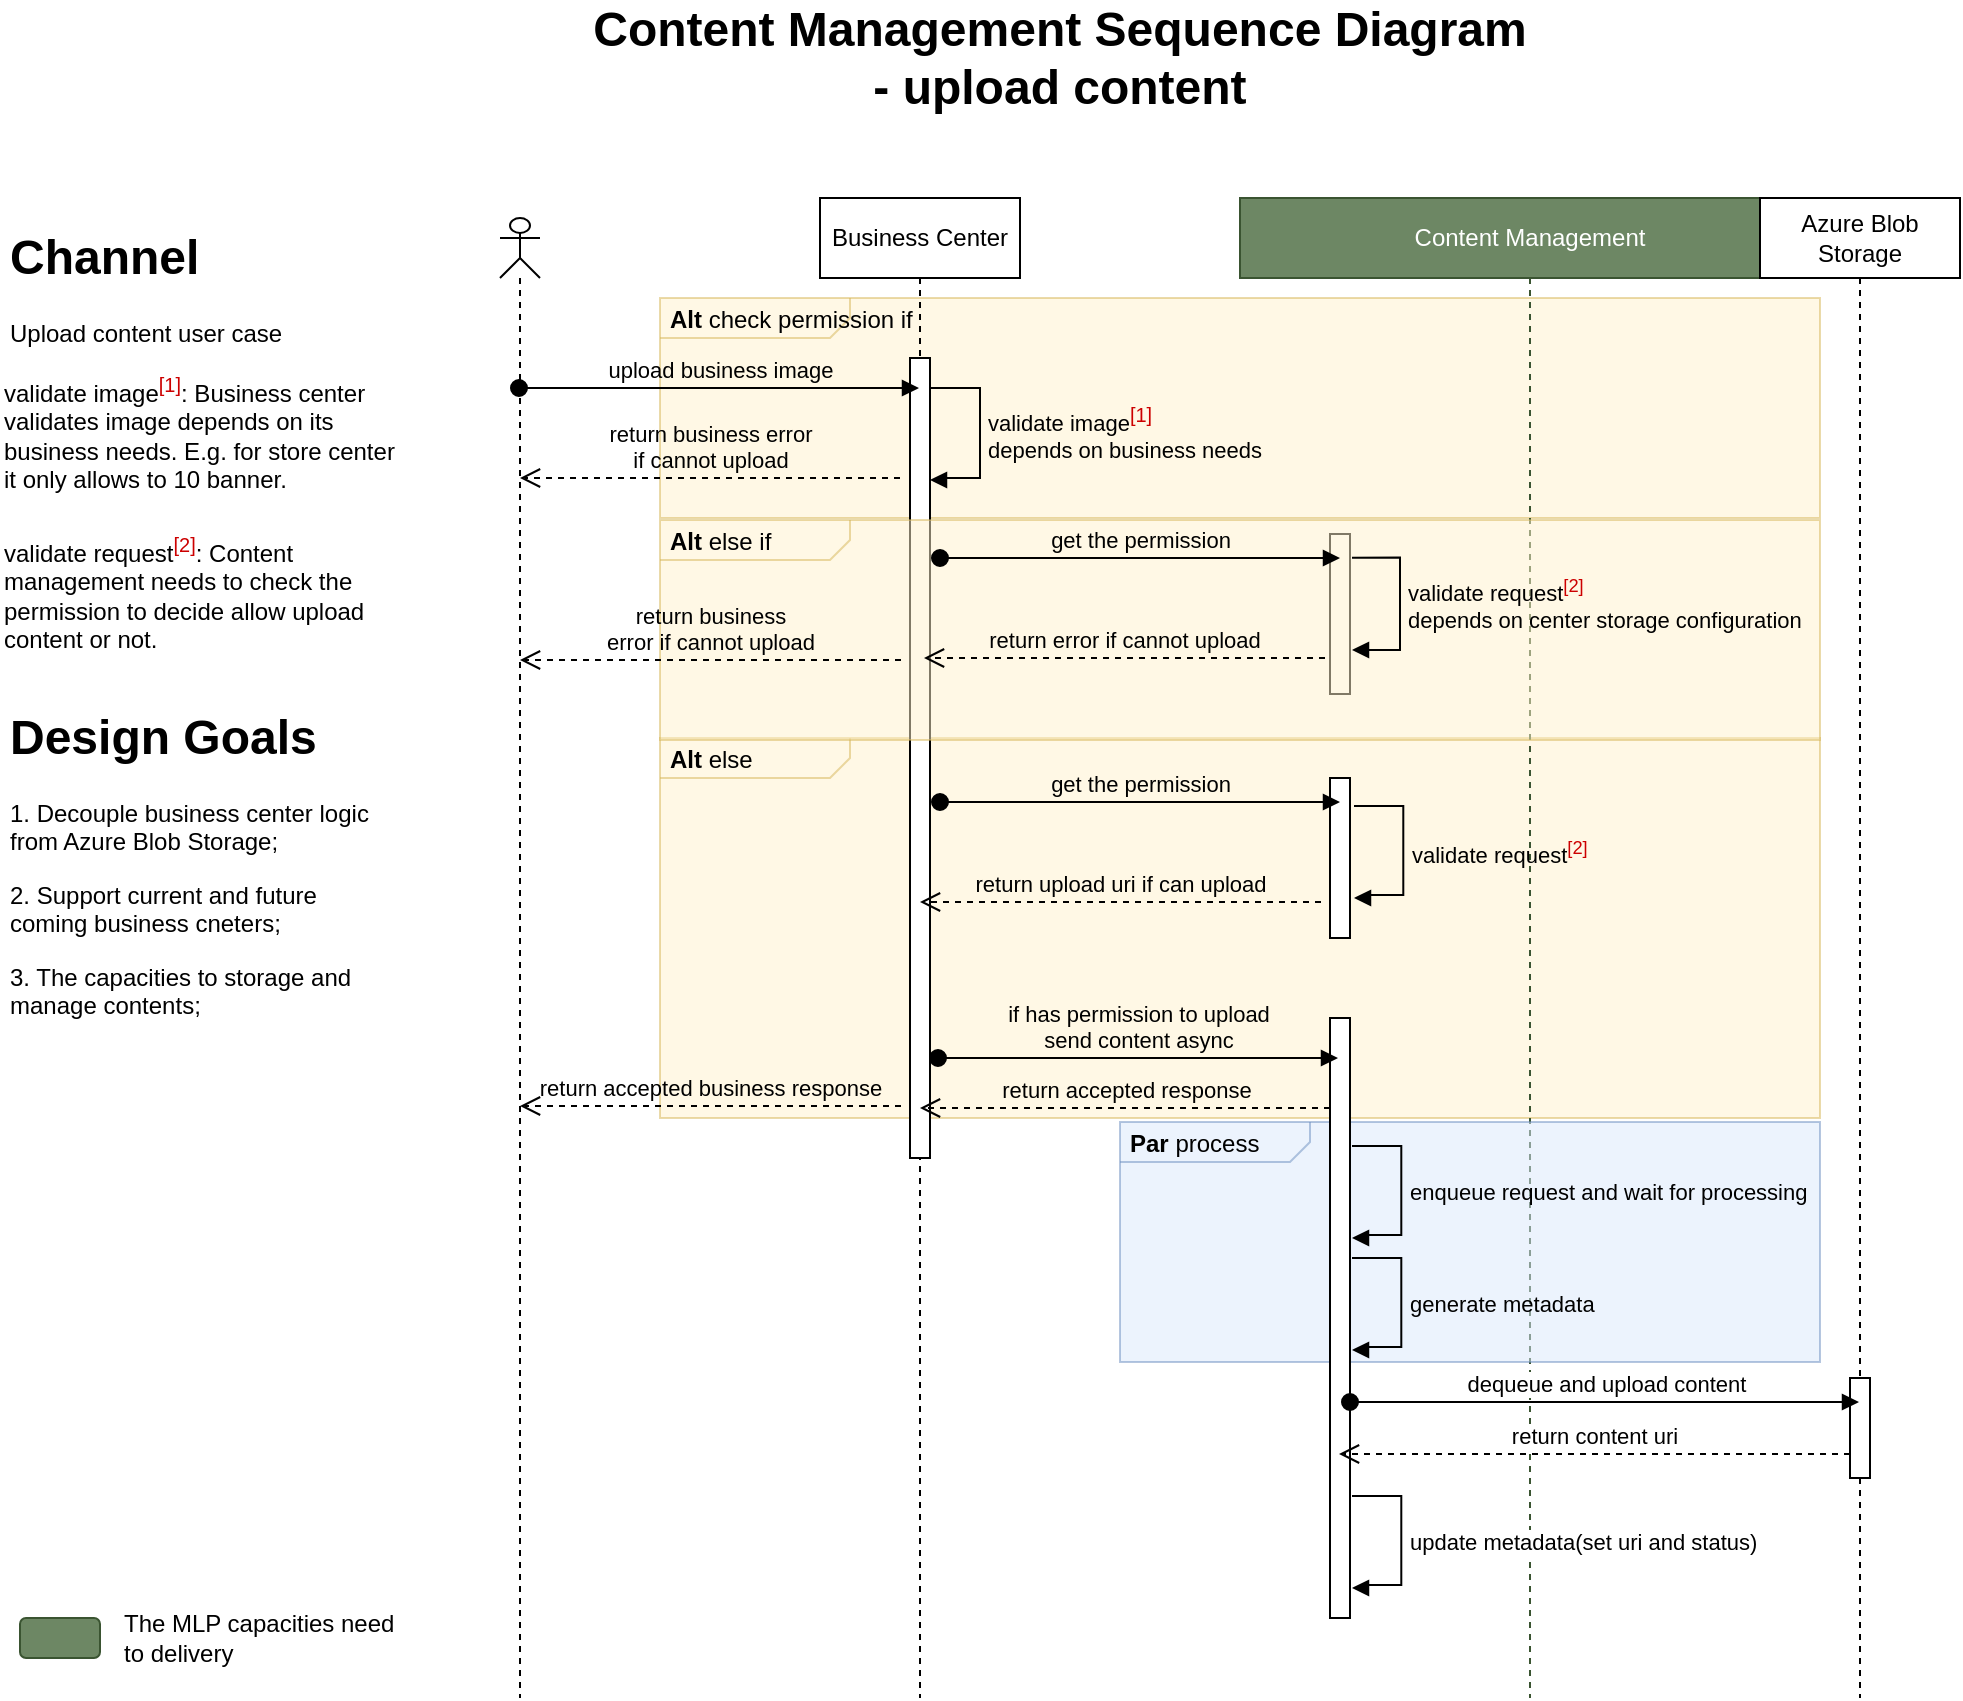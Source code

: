 <mxfile type="github" version="12.5.1" pages="2">
  <diagram id="Se-Glehy01dl6wNR-q-G" name="Uploading User Case">
    <mxGraphModel grid="1" shadow="0" math="0" pageHeight="1169" pageWidth="827" pageScale="1" page="1" fold="1" arrows="1" connect="1" tooltips="1" guides="1" gridSize="10" dy="774" dx="3672">
      <root>
        <mxCell id="0"/>
        <mxCell id="1" parent="0"/>
        <mxCell id="lDLZ59sCFjgZFas71iTA-2" value="&lt;p style=&quot;margin: 0px ; margin-top: 4px ; margin-left: 5px ; text-align: left&quot;&gt;&lt;b&gt;Alt&lt;/b&gt; else&lt;/p&gt;" parent="1" vertex="1" style="html=1;shape=mxgraph.sysml.package;overflow=fill;labelX=95;align=left;spacingLeft=5;verticalAlign=top;spacingTop=-3;fillColor=#fff2cc;strokeColor=#d6b656;opacity=50;">
          <mxGeometry as="geometry" height="190" width="580" y="420" x="-2140"/>
        </mxCell>
        <mxCell id="fI2PRTh5zaHvBNYzc2sx-11" value="&lt;p style=&quot;margin: 0px ; margin-top: 4px ; margin-left: 5px ; text-align: left&quot;&gt;&lt;b&gt;Alt&lt;/b&gt;&amp;nbsp;check permission if&lt;/p&gt;" parent="1" vertex="1" style="html=1;shape=mxgraph.sysml.package;overflow=fill;labelX=95;align=left;spacingLeft=5;verticalAlign=top;spacingTop=-3;fillColor=#fff2cc;strokeColor=#d6b656;opacity=50;">
          <mxGeometry as="geometry" height="110" width="580" y="200" x="-2140"/>
        </mxCell>
        <mxCell id="fI2PRTh5zaHvBNYzc2sx-2" value="" parent="1" vertex="1" style="shape=umlLifeline;participant=umlActor;perimeter=lifelinePerimeter;whiteSpace=wrap;html=1;container=1;collapsible=0;recursiveResize=0;verticalAlign=top;spacingTop=36;labelBackgroundColor=#ffffff;outlineConnect=0;size=30;">
          <mxGeometry as="geometry" height="740" width="20" y="160" x="-2220"/>
        </mxCell>
        <mxCell id="fI2PRTh5zaHvBNYzc2sx-3" value="Business Center" parent="1" vertex="1" style="shape=umlLifeline;perimeter=lifelinePerimeter;whiteSpace=wrap;html=1;container=1;collapsible=0;recursiveResize=0;outlineConnect=0;">
          <mxGeometry as="geometry" height="750" width="100" y="150" x="-2060"/>
        </mxCell>
        <mxCell id="fI2PRTh5zaHvBNYzc2sx-9" value="" parent="fI2PRTh5zaHvBNYzc2sx-3" vertex="1" style="html=1;points=[];perimeter=orthogonalPerimeter;">
          <mxGeometry as="geometry" height="400" width="10" y="80" x="45"/>
        </mxCell>
        <mxCell id="fI2PRTh5zaHvBNYzc2sx-4" value="Content Management" parent="1" vertex="1" style="shape=umlLifeline;perimeter=lifelinePerimeter;whiteSpace=wrap;html=1;container=1;collapsible=0;recursiveResize=0;outlineConnect=0;fillColor=#6d8764;strokeColor=#3A5431;fontColor=#ffffff;">
          <mxGeometry as="geometry" height="750" width="290" y="150" x="-1850"/>
        </mxCell>
        <mxCell id="fI2PRTh5zaHvBNYzc2sx-18" value="" parent="fI2PRTh5zaHvBNYzc2sx-4" vertex="1" style="html=1;points=[];perimeter=orthogonalPerimeter;">
          <mxGeometry as="geometry" height="80" width="10" y="168" x="45"/>
        </mxCell>
        <mxCell id="lDLZ59sCFjgZFas71iTA-1" value="&lt;p style=&quot;margin: 0px ; margin-top: 4px ; margin-left: 5px ; text-align: left&quot;&gt;&lt;b&gt;Alt&lt;/b&gt; else if&lt;/p&gt;" parent="fI2PRTh5zaHvBNYzc2sx-4" vertex="1" style="html=1;shape=mxgraph.sysml.package;overflow=fill;labelX=95;align=left;spacingLeft=5;verticalAlign=top;spacingTop=-3;fillColor=#fff2cc;strokeColor=#d6b656;opacity=50;">
          <mxGeometry as="geometry" height="110" width="580" y="161" x="-290"/>
        </mxCell>
        <mxCell id="fI2PRTh5zaHvBNYzc2sx-5" value="Azure Blob Storage" parent="1" vertex="1" style="shape=umlLifeline;perimeter=lifelinePerimeter;whiteSpace=wrap;html=1;container=1;collapsible=0;recursiveResize=0;outlineConnect=0;">
          <mxGeometry as="geometry" height="750" width="100" y="150" x="-1590"/>
        </mxCell>
        <mxCell id="fI2PRTh5zaHvBNYzc2sx-37" value="&lt;p style=&quot;margin: 0px ; margin-top: 4px ; margin-left: 5px ; text-align: left&quot;&gt;&lt;b&gt;Par&lt;/b&gt;&amp;nbsp;process&lt;/p&gt;" parent="fI2PRTh5zaHvBNYzc2sx-5" vertex="1" style="html=1;shape=mxgraph.sysml.package;overflow=fill;labelX=95;align=left;spacingLeft=5;verticalAlign=top;spacingTop=-3;fillColor=#dae8fc;strokeColor=#6c8ebf;opacity=50;">
          <mxGeometry as="geometry" height="120" width="350" y="462" x="-320"/>
        </mxCell>
        <mxCell id="fI2PRTh5zaHvBNYzc2sx-31" value="" parent="fI2PRTh5zaHvBNYzc2sx-5" vertex="1" style="html=1;points=[];perimeter=orthogonalPerimeter;">
          <mxGeometry as="geometry" height="50" width="10" y="590" x="45"/>
        </mxCell>
        <mxCell id="fI2PRTh5zaHvBNYzc2sx-6" value="&lt;h1&gt;Channel&lt;/h1&gt;&lt;p&gt;Upload content user case&lt;/p&gt;" parent="1" vertex="1" style="text;html=1;strokeColor=none;fillColor=none;spacing=5;spacingTop=-20;whiteSpace=wrap;overflow=hidden;rounded=0;">
          <mxGeometry as="geometry" height="71" width="190" y="160" x="-2470"/>
        </mxCell>
        <mxCell id="fI2PRTh5zaHvBNYzc2sx-7" value="&lt;font style=&quot;font-size: 24px&quot;&gt;&lt;b&gt;Content Management Sequence Diagram&lt;br&gt;- upload content&lt;br&gt;&lt;/b&gt;&lt;/font&gt;" parent="1" vertex="1" style="text;html=1;strokeColor=none;fillColor=none;align=center;verticalAlign=middle;whiteSpace=wrap;rounded=0;">
          <mxGeometry as="geometry" height="20" width="520" y="70" x="-2200"/>
        </mxCell>
        <mxCell id="fI2PRTh5zaHvBNYzc2sx-8" value="upload business image" parent="1" style="html=1;verticalAlign=bottom;startArrow=oval;startFill=1;endArrow=block;startSize=8;labelBackgroundColor=none;" edge="1">
          <mxGeometry as="geometry" width="60" relative="1">
            <mxPoint as="sourcePoint" y="245" x="-2210.5"/>
            <mxPoint as="targetPoint" y="245" x="-2010.5"/>
            <Array as="points">
              <mxPoint y="245" x="-2120"/>
            </Array>
          </mxGeometry>
        </mxCell>
        <mxCell id="fI2PRTh5zaHvBNYzc2sx-12" value="return business error &lt;br&gt;if cannot upload" parent="1" style="html=1;verticalAlign=bottom;endArrow=open;dashed=1;endSize=8;labelBackgroundColor=none;" edge="1" target="fI2PRTh5zaHvBNYzc2sx-2">
          <mxGeometry as="geometry" relative="1">
            <mxPoint as="sourcePoint" y="290" x="-2020"/>
            <mxPoint as="targetPoint" y="290" x="-2100"/>
          </mxGeometry>
        </mxCell>
        <mxCell id="fI2PRTh5zaHvBNYzc2sx-16" value="validate image&lt;sup&gt;&lt;font color=&quot;#cc0000&quot; style=&quot;font-size: 10px&quot;&gt;[1]&lt;/font&gt;&lt;/sup&gt;&amp;nbsp;&lt;br&gt;depends on business needs&amp;nbsp;" parent="1" style="edgeStyle=orthogonalEdgeStyle;html=1;align=left;spacingLeft=2;endArrow=block;rounded=0;labelBackgroundColor=none;" edge="1">
          <mxGeometry as="geometry" relative="1">
            <mxPoint as="sourcePoint" y="245" x="-2005"/>
            <Array as="points">
              <mxPoint y="245" x="-1980"/>
              <mxPoint y="290" x="-1980"/>
              <mxPoint y="290" x="-2000"/>
              <mxPoint y="291" x="-2000"/>
            </Array>
            <mxPoint as="targetPoint" y="291" x="-2005"/>
          </mxGeometry>
        </mxCell>
        <mxCell id="fI2PRTh5zaHvBNYzc2sx-17" value="get the permission" parent="1" style="html=1;verticalAlign=bottom;startArrow=oval;startFill=1;endArrow=block;startSize=8;labelBackgroundColor=none;" edge="1">
          <mxGeometry as="geometry" width="60" relative="1">
            <mxPoint as="sourcePoint" y="330" x="-2000"/>
            <mxPoint as="targetPoint" y="330" x="-1800"/>
            <Array as="points">
              <mxPoint y="330" x="-1909.5"/>
            </Array>
          </mxGeometry>
        </mxCell>
        <mxCell id="fI2PRTh5zaHvBNYzc2sx-20" value="validate request&lt;sup&gt;&lt;font color=&quot;#cc0000&quot;&gt;[2]&lt;/font&gt;&lt;/sup&gt;&amp;nbsp;&lt;br&gt;depends on center storage configuration&amp;nbsp;" parent="1" style="edgeStyle=orthogonalEdgeStyle;html=1;align=left;spacingLeft=2;endArrow=block;rounded=0;labelBackgroundColor=none;" edge="1">
          <mxGeometry as="geometry" relative="1">
            <mxPoint as="sourcePoint" y="329.833" x="-1793.997"/>
            <Array as="points">
              <mxPoint y="330" x="-1770"/>
              <mxPoint y="376" x="-1770"/>
              <mxPoint y="376" x="-1790"/>
            </Array>
            <mxPoint as="targetPoint" y="376" x="-1794"/>
          </mxGeometry>
        </mxCell>
        <mxCell id="fI2PRTh5zaHvBNYzc2sx-21" value="return error if cannot upload" parent="1" style="html=1;verticalAlign=bottom;endArrow=open;dashed=1;endSize=8;labelBackgroundColor=none;" edge="1">
          <mxGeometry as="geometry" relative="1">
            <mxPoint as="sourcePoint" y="380" x="-1807.5"/>
            <mxPoint as="targetPoint" y="380" x="-2008"/>
          </mxGeometry>
        </mxCell>
        <mxCell id="fI2PRTh5zaHvBNYzc2sx-22" value="" parent="1" vertex="1" style="html=1;points=[];perimeter=orthogonalPerimeter;">
          <mxGeometry as="geometry" height="80" width="10" y="440" x="-1805"/>
        </mxCell>
        <mxCell id="fI2PRTh5zaHvBNYzc2sx-23" value="get the permission" parent="1" style="html=1;verticalAlign=bottom;startArrow=oval;startFill=1;endArrow=block;startSize=8;labelBackgroundColor=none;" edge="1">
          <mxGeometry as="geometry" width="60" relative="1">
            <mxPoint as="sourcePoint" y="452" x="-2000"/>
            <mxPoint as="targetPoint" y="452" x="-1800"/>
            <Array as="points">
              <mxPoint y="452" x="-1909.5"/>
            </Array>
          </mxGeometry>
        </mxCell>
        <mxCell id="fI2PRTh5zaHvBNYzc2sx-24" value="return upload uri if can upload" parent="1" style="html=1;verticalAlign=bottom;endArrow=open;dashed=1;endSize=8;labelBackgroundColor=none;" edge="1">
          <mxGeometry as="geometry" relative="1">
            <mxPoint as="sourcePoint" y="502" x="-1809.5"/>
            <mxPoint as="targetPoint" y="502" x="-2010"/>
          </mxGeometry>
        </mxCell>
        <mxCell id="fI2PRTh5zaHvBNYzc2sx-25" value="validate request&lt;sup&gt;&lt;font color=&quot;#cc0000&quot;&gt;[2]&lt;/font&gt;&lt;/sup&gt;&amp;nbsp;&lt;br&gt;" parent="1" style="edgeStyle=orthogonalEdgeStyle;html=1;align=left;spacingLeft=2;endArrow=block;rounded=0;labelBackgroundColor=none;" edge="1">
          <mxGeometry as="geometry" relative="1">
            <mxPoint as="sourcePoint" y="454" x="-1793"/>
            <Array as="points">
              <mxPoint y="453.5" x="-1768.33"/>
              <mxPoint y="498.5" x="-1768.33"/>
              <mxPoint y="498.5" x="-1788.33"/>
              <mxPoint y="499.5" x="-1788.33"/>
            </Array>
            <mxPoint as="targetPoint" y="500" x="-1793"/>
          </mxGeometry>
        </mxCell>
        <mxCell id="fI2PRTh5zaHvBNYzc2sx-27" value="" parent="1" vertex="1" style="html=1;points=[];perimeter=orthogonalPerimeter;">
          <mxGeometry as="geometry" height="300" width="10" y="560" x="-1805"/>
        </mxCell>
        <mxCell id="fI2PRTh5zaHvBNYzc2sx-28" value="if has permission to upload &lt;br&gt;send content async" parent="1" style="html=1;verticalAlign=bottom;startArrow=oval;startFill=1;endArrow=block;startSize=8;labelBackgroundColor=none;" edge="1">
          <mxGeometry as="geometry" width="60" relative="1">
            <mxPoint as="sourcePoint" y="580" x="-2001"/>
            <mxPoint as="targetPoint" y="580" x="-1801"/>
            <Array as="points">
              <mxPoint y="580" x="-1910.5"/>
            </Array>
          </mxGeometry>
        </mxCell>
        <mxCell id="fI2PRTh5zaHvBNYzc2sx-30" value="enqueue request and&amp;nbsp;wait&amp;nbsp;for&amp;nbsp;processing&amp;nbsp;" parent="1" style="edgeStyle=orthogonalEdgeStyle;html=1;align=left;spacingLeft=2;endArrow=block;rounded=0;labelBackgroundColor=none;" edge="1">
          <mxGeometry as="geometry" relative="1">
            <mxPoint as="sourcePoint" y="624" x="-1794"/>
            <Array as="points">
              <mxPoint y="623.5" x="-1769.33"/>
              <mxPoint y="668.5" x="-1769.33"/>
              <mxPoint y="668.5" x="-1789.33"/>
              <mxPoint y="669.5" x="-1789.33"/>
            </Array>
            <mxPoint as="targetPoint" y="670" x="-1794"/>
          </mxGeometry>
        </mxCell>
        <mxCell id="fI2PRTh5zaHvBNYzc2sx-32" value="dequeue and upload content" parent="1" style="html=1;verticalAlign=bottom;startArrow=oval;startFill=1;endArrow=block;startSize=8;" edge="1">
          <mxGeometry as="geometry" width="60" relative="1">
            <mxPoint as="sourcePoint" y="752" x="-1795"/>
            <mxPoint as="targetPoint" y="752" x="-1540.5"/>
            <Array as="points">
              <mxPoint y="752" x="-1704.5"/>
            </Array>
          </mxGeometry>
        </mxCell>
        <mxCell id="fI2PRTh5zaHvBNYzc2sx-33" value="return content uri" parent="1" style="html=1;verticalAlign=bottom;endArrow=open;dashed=1;endSize=8;" edge="1">
          <mxGeometry as="geometry" relative="1">
            <mxPoint as="sourcePoint" y="778" x="-1545"/>
            <mxPoint as="targetPoint" y="778" x="-1800.5"/>
          </mxGeometry>
        </mxCell>
        <mxCell id="fI2PRTh5zaHvBNYzc2sx-34" value="generate metadata" parent="1" style="edgeStyle=orthogonalEdgeStyle;html=1;align=left;spacingLeft=2;endArrow=block;rounded=0;labelBackgroundColor=none;" edge="1">
          <mxGeometry as="geometry" relative="1">
            <mxPoint as="sourcePoint" y="680" x="-1794"/>
            <Array as="points">
              <mxPoint y="679.5" x="-1769.33"/>
              <mxPoint y="724.5" x="-1769.33"/>
              <mxPoint y="724.5" x="-1789.33"/>
              <mxPoint y="725.5" x="-1789.33"/>
            </Array>
            <mxPoint as="targetPoint" y="726" x="-1794"/>
          </mxGeometry>
        </mxCell>
        <mxCell id="fI2PRTh5zaHvBNYzc2sx-35" value="return accepted response" parent="1" style="html=1;verticalAlign=bottom;endArrow=open;dashed=1;endSize=8;labelBackgroundColor=none;" edge="1">
          <mxGeometry as="geometry" relative="1">
            <mxPoint as="sourcePoint" y="605" x="-1805"/>
            <mxPoint as="targetPoint" y="605" x="-2010"/>
          </mxGeometry>
        </mxCell>
        <mxCell id="fI2PRTh5zaHvBNYzc2sx-36" value="update metadata(set uri and status)" parent="1" style="edgeStyle=orthogonalEdgeStyle;html=1;align=left;spacingLeft=2;endArrow=block;rounded=0;" edge="1">
          <mxGeometry as="geometry" relative="1">
            <mxPoint as="sourcePoint" y="799" x="-1794"/>
            <Array as="points">
              <mxPoint y="798.5" x="-1769.33"/>
              <mxPoint y="843.5" x="-1769.33"/>
              <mxPoint y="843.5" x="-1789.33"/>
              <mxPoint y="844.5" x="-1789.33"/>
            </Array>
            <mxPoint as="targetPoint" y="845" x="-1794"/>
          </mxGeometry>
        </mxCell>
        <mxCell id="fI2PRTh5zaHvBNYzc2sx-39" value="return business &lt;br&gt;error if cannot upload" parent="1" style="html=1;verticalAlign=bottom;endArrow=open;dashed=1;endSize=8;labelBackgroundColor=none;" edge="1">
          <mxGeometry as="geometry" relative="1">
            <mxPoint as="sourcePoint" y="381" x="-2019.5"/>
            <mxPoint as="targetPoint" y="381" x="-2210"/>
          </mxGeometry>
        </mxCell>
        <mxCell id="fI2PRTh5zaHvBNYzc2sx-41" value="return accepted business response" parent="1" style="html=1;verticalAlign=bottom;endArrow=open;dashed=1;endSize=8;labelBackgroundColor=none;" edge="1">
          <mxGeometry as="geometry" relative="1">
            <mxPoint as="sourcePoint" y="604" x="-2019.5"/>
            <mxPoint as="targetPoint" y="604" x="-2210"/>
          </mxGeometry>
        </mxCell>
        <mxCell id="PvR2-Of-hzqEuAxM7F6R-1" value="validate image&lt;sup&gt;&lt;font color=&quot;#cc0000&quot;&gt;[1]&lt;/font&gt;&lt;/sup&gt;: Business center validates image depends on its business needs. E.g. for store center it only allows to 10 banner.&amp;nbsp;" parent="1" vertex="1" style="text;html=1;whiteSpace=wrap;">
          <mxGeometry as="geometry" height="80" width="200" y="231" x="-2470"/>
        </mxCell>
        <mxCell id="PvR2-Of-hzqEuAxM7F6R-2" value="validate request&lt;sup&gt;&lt;font color=&quot;#cc0000&quot;&gt;[2]&lt;/font&gt;&lt;/sup&gt;: Content management needs to check the permission to decide allow upload content or not." parent="1" vertex="1" style="text;html=1;whiteSpace=wrap;">
          <mxGeometry as="geometry" height="80" width="200" y="311" x="-2470"/>
        </mxCell>
        <mxCell id="U4m3X5Pd-2RmzHpy8CRf-1" value="&lt;h1&gt;Design Goals&lt;/h1&gt;&lt;p&gt;1. Decouple business center logic from Azure Blob Storage;&lt;/p&gt;&lt;p&gt;2. Support current and future coming business cneters; &amp;nbsp;&lt;/p&gt;&lt;p&gt;3. The capacities to storage and manage contents;&lt;/p&gt;" parent="1" vertex="1" style="text;html=1;strokeColor=none;fillColor=none;spacing=5;spacingTop=-20;whiteSpace=wrap;overflow=hidden;rounded=0;">
          <mxGeometry as="geometry" height="170" width="190" y="400" x="-2470"/>
        </mxCell>
        <mxCell id="U4m3X5Pd-2RmzHpy8CRf-2" value="" parent="1" vertex="1" style="rounded=1;whiteSpace=wrap;html=1;fillColor=#6d8764;strokeColor=#3A5431;fontColor=#ffffff;">
          <mxGeometry as="geometry" height="20" width="40" y="860" x="-2460"/>
        </mxCell>
        <mxCell id="U4m3X5Pd-2RmzHpy8CRf-3" value="The MLP capacities need to delivery" parent="1" vertex="1" style="text;html=1;strokeColor=none;fillColor=none;align=left;verticalAlign=middle;whiteSpace=wrap;rounded=0;">
          <mxGeometry as="geometry" height="30" width="150" y="855" x="-2410"/>
        </mxCell>
      </root>
    </mxGraphModel>
  </diagram>
  <diagram id="jyZ-UgAI93Bx1oLYN5VF" name="Uploading Flow">
    <mxGraphModel grid="1" shadow="0" math="0" pageHeight="1169" pageWidth="827" pageScale="1" page="1" fold="1" arrows="1" connect="1" tooltips="1" guides="1" gridSize="10" dy="774" dx="1191">
      <root>
        <mxCell id="dsQxGTqZnhhS0Hhq-feO-0"/>
        <mxCell id="dsQxGTqZnhhS0Hhq-feO-1" parent="dsQxGTqZnhhS0Hhq-feO-0"/>
        <mxCell id="Udotl3SnngNRSzQwj5J_-15" value="" parent="dsQxGTqZnhhS0Hhq-feO-1" vertex="1" style="rounded=0;whiteSpace=wrap;html=1;">
          <mxGeometry as="geometry" height="230" width="1400" y="100" x="150"/>
        </mxCell>
        <mxCell id="dsQxGTqZnhhS0Hhq-feO-4" value="Content Working Flow" parent="dsQxGTqZnhhS0Hhq-feO-1" vertex="1" style="rounded=0;whiteSpace=wrap;html=1;">
          <mxGeometry as="geometry" height="30" width="1400" y="70" x="150"/>
        </mxCell>
        <mxCell id="Xnf22G6UInGDL0EMW7Zc-5" value="待审批" parent="dsQxGTqZnhhS0Hhq-feO-1" vertex="1" style="rounded=1;whiteSpace=wrap;html=1;">
          <mxGeometry as="geometry" height="30" width="130" y="230" x="273"/>
        </mxCell>
        <mxCell id="Xnf22G6UInGDL0EMW7Zc-10" value="已审批未发布" parent="dsQxGTqZnhhS0Hhq-feO-1" vertex="1" style="rounded=1;whiteSpace=wrap;html=1;">
          <mxGeometry as="geometry" height="30" width="130" y="230" x="498"/>
        </mxCell>
        <mxCell id="nNc08ZOLp3TUry_A3uPC-3" value="审批通过" parent="dsQxGTqZnhhS0Hhq-feO-1" vertex="1" style="text;html=1;strokeColor=none;fillColor=none;align=center;verticalAlign=middle;whiteSpace=wrap;rounded=0;">
          <mxGeometry as="geometry" height="30" width="90" y="190" x="405"/>
        </mxCell>
        <mxCell id="nNc08ZOLp3TUry_A3uPC-4" value="" parent="dsQxGTqZnhhS0Hhq-feO-1" vertex="1" style="html=1;shadow=0;dashed=0;align=center;verticalAlign=middle;shape=mxgraph.arrows2.arrow;dy=0.67;dx=20;notch=0;">
          <mxGeometry as="geometry" height="20" width="70" y="235" x="415"/>
        </mxCell>
        <mxCell id="nNc08ZOLp3TUry_A3uPC-5" value="上传内容" parent="dsQxGTqZnhhS0Hhq-feO-1" vertex="1" style="text;html=1;strokeColor=none;fillColor=none;align=center;verticalAlign=middle;whiteSpace=wrap;rounded=0;">
          <mxGeometry as="geometry" height="30" width="90" y="190" x="178"/>
        </mxCell>
        <mxCell id="nNc08ZOLp3TUry_A3uPC-6" value="" parent="dsQxGTqZnhhS0Hhq-feO-1" vertex="1" style="html=1;shadow=0;dashed=0;align=center;verticalAlign=middle;shape=mxgraph.arrows2.arrow;dy=0.67;dx=20;notch=0;">
          <mxGeometry as="geometry" height="20" width="70" y="235" x="190"/>
        </mxCell>
        <mxCell id="Udotl3SnngNRSzQwj5J_-0" value="已发布" parent="dsQxGTqZnhhS0Hhq-feO-1" vertex="1" style="rounded=1;whiteSpace=wrap;html=1;">
          <mxGeometry as="geometry" height="30" width="130" y="230" x="949"/>
        </mxCell>
        <mxCell id="Udotl3SnngNRSzQwj5J_-1" value="业务配置" parent="dsQxGTqZnhhS0Hhq-feO-1" vertex="1" style="text;html=1;strokeColor=none;fillColor=none;align=center;verticalAlign=middle;whiteSpace=wrap;rounded=0;">
          <mxGeometry as="geometry" height="30" width="90" y="190" x="632"/>
        </mxCell>
        <mxCell id="Udotl3SnngNRSzQwj5J_-2" value="" parent="dsQxGTqZnhhS0Hhq-feO-1" vertex="1" style="html=1;shadow=0;dashed=0;align=center;verticalAlign=middle;shape=mxgraph.arrows2.arrow;dy=0.67;dx=20;notch=0;">
          <mxGeometry as="geometry" height="20" width="70" y="235" x="641"/>
        </mxCell>
        <mxCell id="Udotl3SnngNRSzQwj5J_-3" value="待生效" parent="dsQxGTqZnhhS0Hhq-feO-1" vertex="1" style="rounded=1;whiteSpace=wrap;html=1;">
          <mxGeometry as="geometry" height="30" width="130" y="230" x="724"/>
        </mxCell>
        <mxCell id="Udotl3SnngNRSzQwj5J_-4" value="" parent="dsQxGTqZnhhS0Hhq-feO-1" vertex="1" style="html=1;shadow=0;dashed=0;align=center;verticalAlign=middle;shape=mxgraph.arrows2.arrow;dy=0.67;dx=20;notch=0;">
          <mxGeometry as="geometry" height="20" width="70" y="235" x="866"/>
        </mxCell>
        <mxCell id="Udotl3SnngNRSzQwj5J_-5" value="业务审核&lt;br&gt;（人工或自动）&amp;nbsp;" parent="dsQxGTqZnhhS0Hhq-feO-1" vertex="1" style="text;html=1;strokeColor=none;fillColor=none;align=center;verticalAlign=middle;whiteSpace=wrap;rounded=0;">
          <mxGeometry as="geometry" height="30" width="102" y="190" x="853"/>
        </mxCell>
        <mxCell id="Udotl3SnngNRSzQwj5J_-14" parent="dsQxGTqZnhhS0Hhq-feO-1" style="edgeStyle=orthogonalEdgeStyle;rounded=0;orthogonalLoop=1;jettySize=auto;html=1;exitX=0.5;exitY=0;exitDx=0;exitDy=0;entryX=0.5;entryY=0;entryDx=0;entryDy=0;" edge="1" target="Udotl3SnngNRSzQwj5J_-1" source="Udotl3SnngNRSzQwj5J_-6">
          <mxGeometry as="geometry" relative="1">
            <Array as="points">
              <mxPoint y="160" x="1465"/>
              <mxPoint y="160" x="677"/>
            </Array>
          </mxGeometry>
        </mxCell>
        <mxCell id="Udotl3SnngNRSzQwj5J_-6" value="失效" parent="dsQxGTqZnhhS0Hhq-feO-1" vertex="1" style="rounded=1;whiteSpace=wrap;html=1;">
          <mxGeometry as="geometry" height="30" width="130" y="230" x="1400"/>
        </mxCell>
        <mxCell id="Udotl3SnngNRSzQwj5J_-7" value="" parent="dsQxGTqZnhhS0Hhq-feO-1" vertex="1" style="html=1;shadow=0;dashed=0;align=center;verticalAlign=middle;shape=mxgraph.arrows2.arrow;dy=0.67;dx=20;notch=0;">
          <mxGeometry as="geometry" height="20" width="70" y="235" x="1092"/>
        </mxCell>
        <mxCell id="Udotl3SnngNRSzQwj5J_-8" value="业务配置" parent="dsQxGTqZnhhS0Hhq-feO-1" vertex="1" style="text;html=1;strokeColor=none;fillColor=none;align=center;verticalAlign=middle;whiteSpace=wrap;rounded=0;">
          <mxGeometry as="geometry" height="30" width="102" y="190" x="1080"/>
        </mxCell>
        <mxCell id="Udotl3SnngNRSzQwj5J_-9" value="" parent="dsQxGTqZnhhS0Hhq-feO-1" vertex="1" style="html=1;shadow=0;dashed=0;align=center;verticalAlign=middle;shape=mxgraph.arrows2.arrow;dy=0.67;dx=20;notch=0;">
          <mxGeometry as="geometry" height="20" width="70" y="235" x="1317"/>
        </mxCell>
        <mxCell id="Udotl3SnngNRSzQwj5J_-10" value="业务审核&lt;br&gt;（人工或自动）&amp;nbsp;" parent="dsQxGTqZnhhS0Hhq-feO-1" vertex="1" style="text;html=1;strokeColor=none;fillColor=none;align=center;verticalAlign=middle;whiteSpace=wrap;rounded=0;">
          <mxGeometry as="geometry" height="30" width="102" y="190" x="1307"/>
        </mxCell>
        <mxCell id="Udotl3SnngNRSzQwj5J_-11" value="待失效审核" parent="dsQxGTqZnhhS0Hhq-feO-1" vertex="1" style="rounded=1;whiteSpace=wrap;html=1;">
          <mxGeometry as="geometry" height="30" width="130" y="230" x="1175"/>
        </mxCell>
        <mxCell id="Udotl3SnngNRSzQwj5J_-16" value="&lt;h1&gt;Content Management Capabilities&lt;/h1&gt;&lt;p&gt;&lt;ul&gt;&lt;li&gt;Upload&lt;/li&gt;&lt;li&gt;Download&lt;/li&gt;&lt;li&gt;Query&lt;/li&gt;&lt;li&gt;Content version management&lt;/li&gt;&lt;/ul&gt;&lt;/p&gt;" parent="dsQxGTqZnhhS0Hhq-feO-1" vertex="1" style="text;html=1;strokeColor=none;fillColor=none;spacing=5;spacingTop=-20;whiteSpace=wrap;overflow=hidden;rounded=0;">
          <mxGeometry as="geometry" height="140" width="340" y="400" x="150"/>
        </mxCell>
      </root>
    </mxGraphModel>
  </diagram>
</mxfile>

